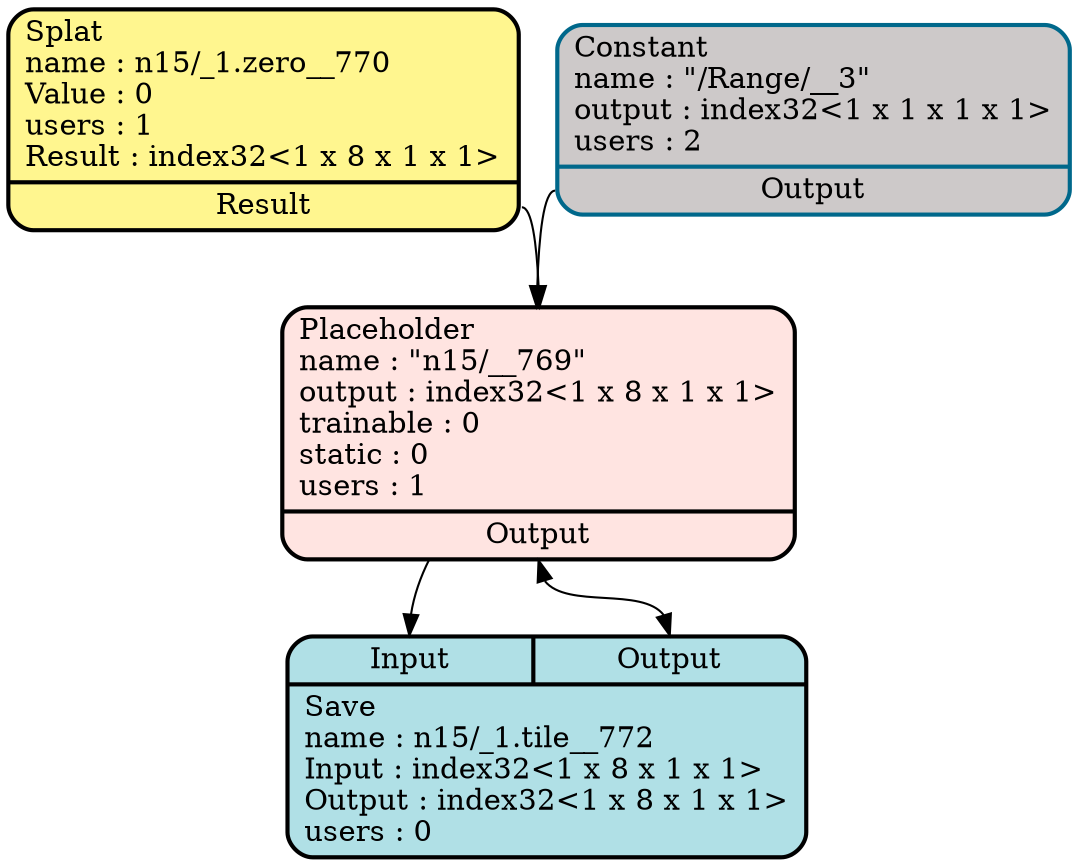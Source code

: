 digraph DAG {
	rankdir=TB;
"n15/__772" [
	label = "{{<Input>Input|<Output>Output}|{Save\lname : n15/_1.tile__772\lInput : index32\<1 x 8 x 1 x 1\>\lOutput : index32\<1 x 8 x 1 x 1\>\lusers : 0\l}}"
	shape = "record"
	style="filled,rounded"
	fillcolor=PowderBlue
penwidth = 2];

"n15/__769" [
	label = "{{<Big>Big|<Small>Small}|{InsertTensor\lname : n15/_1.tile__769\lBig : index32\<1 x 8 x 1 x 1\>\lSmall : index32\<1 x 1 x 1 x 1\>\lStart : [0, 0, 0, 0]\lCount : 8\lAxis : 1\lusers : 1\lResult : index32\<1 x 8 x 1 x 1\>\l}|{<Result>Result}}"
	shape = "record"
	style="filled,rounded"
	fillcolor=MistyRose2
penwidth = 2];

"n15/__770" [
	label = "{{Splat\lname : n15/_1.zero__770\lValue : 0\lusers : 1\lResult : index32\<1 x 8 x 1 x 1\>\l}|{<Result>Result}}"
	shape = "record"
	style="filled,rounded"
	fillcolor=Khaki1
penwidth = 2];

"/Range/__3" [
	label = "{{Constant\lname : \"/Range/__3\"\loutput : index32\<1 x 1 x 1 x 1\>\lusers : 2\l}|{<Output>Output}}"
	shape = "record"
	style="filled,rounded"
	fillcolor=Snow3 color=DeepSkyBlue4
penwidth = 2];

"n15/__769" [
	label = "{{Placeholder\lname : \"n15/__769\"\loutput : index32\<1 x 8 x 1 x 1\>\ltrainable : 0\lstatic : 0\lusers : 1\l}|{<Output>Output}}"
	shape = "record"
	style="filled,rounded"
	fillcolor=MistyRose1
penwidth = 2];

"n15/__769" :"Output"  -> "n15/__772" :"Output"  [dir="both"];
"n15/__770" :"Result"  -> "n15/__769" :"Big" ;
"/Range/__3" :"Output"  -> "n15/__769" :"Small" ;
"n15/__769" :"Result"  -> "n15/__772" :"Input" ;
}